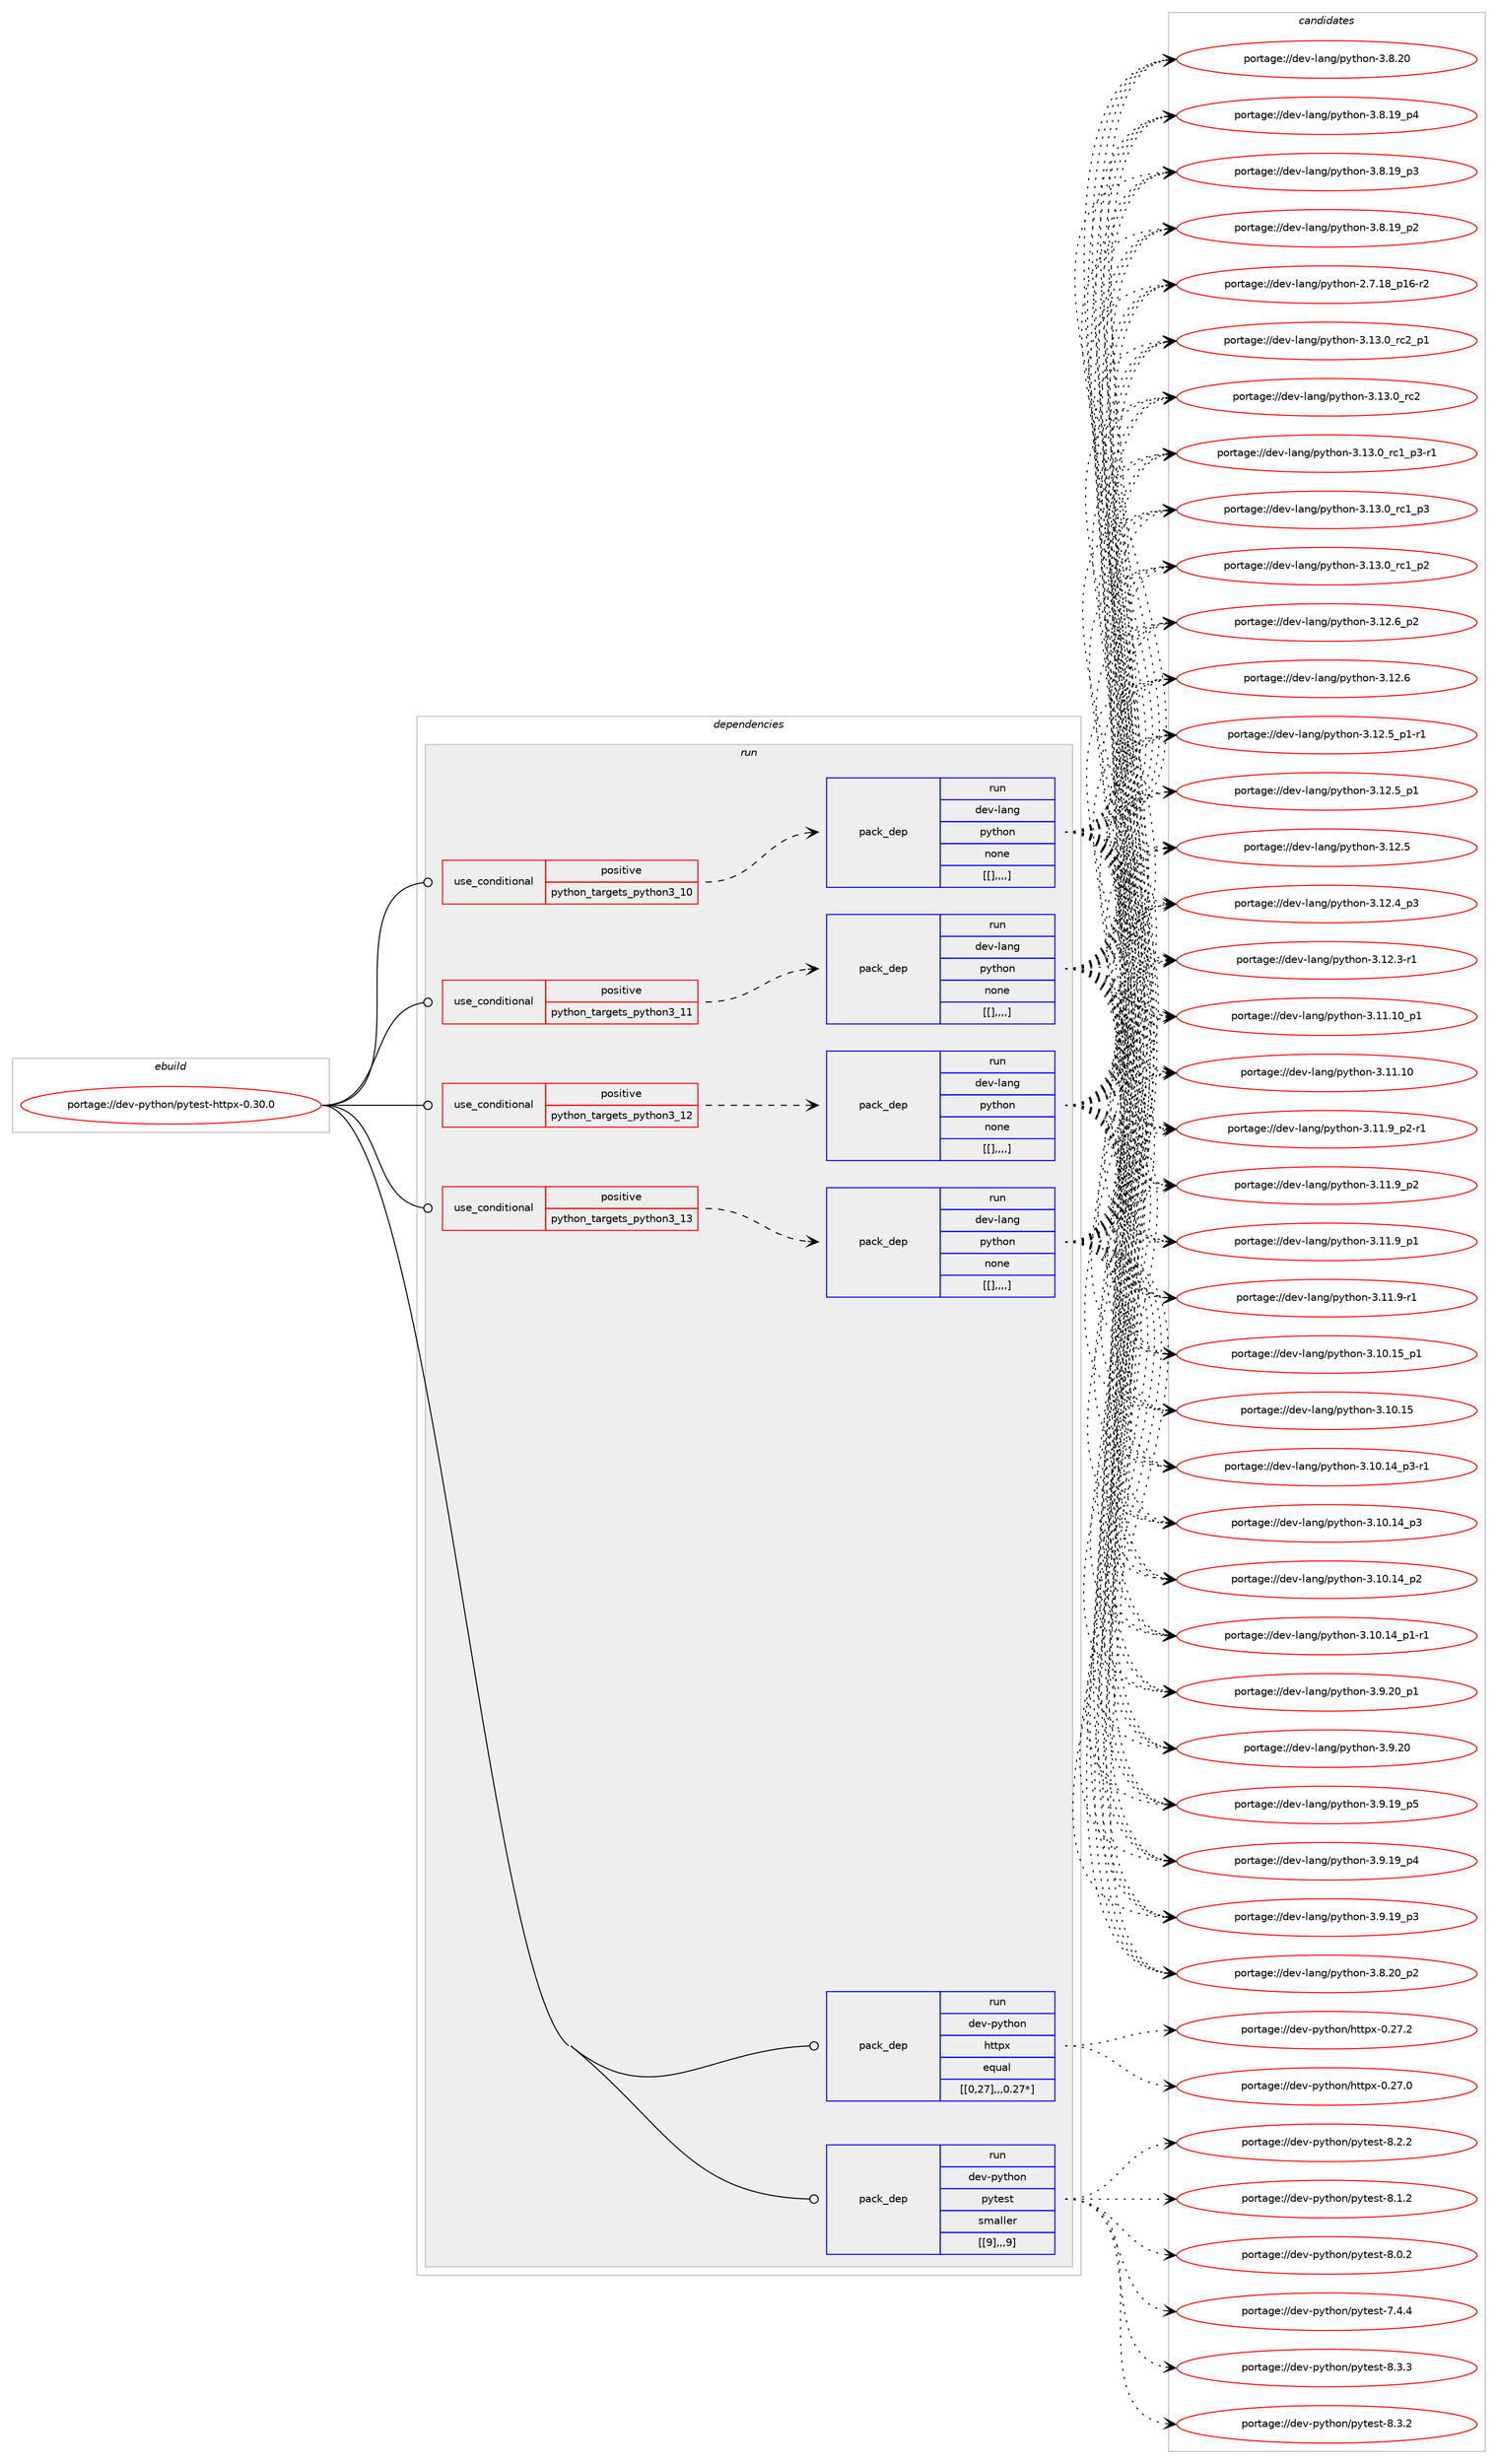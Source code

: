 digraph prolog {

# *************
# Graph options
# *************

newrank=true;
concentrate=true;
compound=true;
graph [rankdir=LR,fontname=Helvetica,fontsize=10,ranksep=1.5];#, ranksep=2.5, nodesep=0.2];
edge  [arrowhead=vee];
node  [fontname=Helvetica,fontsize=10];

# **********
# The ebuild
# **********

subgraph cluster_leftcol {
color=gray;
label=<<i>ebuild</i>>;
id [label="portage://dev-python/pytest-httpx-0.30.0", color=red, width=4, href="../dev-python/pytest-httpx-0.30.0.svg"];
}

# ****************
# The dependencies
# ****************

subgraph cluster_midcol {
color=gray;
label=<<i>dependencies</i>>;
subgraph cluster_compile {
fillcolor="#eeeeee";
style=filled;
label=<<i>compile</i>>;
}
subgraph cluster_compileandrun {
fillcolor="#eeeeee";
style=filled;
label=<<i>compile and run</i>>;
}
subgraph cluster_run {
fillcolor="#eeeeee";
style=filled;
label=<<i>run</i>>;
subgraph cond39571 {
dependency162167 [label=<<TABLE BORDER="0" CELLBORDER="1" CELLSPACING="0" CELLPADDING="4"><TR><TD ROWSPAN="3" CELLPADDING="10">use_conditional</TD></TR><TR><TD>positive</TD></TR><TR><TD>python_targets_python3_10</TD></TR></TABLE>>, shape=none, color=red];
subgraph pack121343 {
dependency162168 [label=<<TABLE BORDER="0" CELLBORDER="1" CELLSPACING="0" CELLPADDING="4" WIDTH="220"><TR><TD ROWSPAN="6" CELLPADDING="30">pack_dep</TD></TR><TR><TD WIDTH="110">run</TD></TR><TR><TD>dev-lang</TD></TR><TR><TD>python</TD></TR><TR><TD>none</TD></TR><TR><TD>[[],,,,]</TD></TR></TABLE>>, shape=none, color=blue];
}
dependency162167:e -> dependency162168:w [weight=20,style="dashed",arrowhead="vee"];
}
id:e -> dependency162167:w [weight=20,style="solid",arrowhead="odot"];
subgraph cond39572 {
dependency162169 [label=<<TABLE BORDER="0" CELLBORDER="1" CELLSPACING="0" CELLPADDING="4"><TR><TD ROWSPAN="3" CELLPADDING="10">use_conditional</TD></TR><TR><TD>positive</TD></TR><TR><TD>python_targets_python3_11</TD></TR></TABLE>>, shape=none, color=red];
subgraph pack121344 {
dependency162170 [label=<<TABLE BORDER="0" CELLBORDER="1" CELLSPACING="0" CELLPADDING="4" WIDTH="220"><TR><TD ROWSPAN="6" CELLPADDING="30">pack_dep</TD></TR><TR><TD WIDTH="110">run</TD></TR><TR><TD>dev-lang</TD></TR><TR><TD>python</TD></TR><TR><TD>none</TD></TR><TR><TD>[[],,,,]</TD></TR></TABLE>>, shape=none, color=blue];
}
dependency162169:e -> dependency162170:w [weight=20,style="dashed",arrowhead="vee"];
}
id:e -> dependency162169:w [weight=20,style="solid",arrowhead="odot"];
subgraph cond39573 {
dependency162171 [label=<<TABLE BORDER="0" CELLBORDER="1" CELLSPACING="0" CELLPADDING="4"><TR><TD ROWSPAN="3" CELLPADDING="10">use_conditional</TD></TR><TR><TD>positive</TD></TR><TR><TD>python_targets_python3_12</TD></TR></TABLE>>, shape=none, color=red];
subgraph pack121345 {
dependency162172 [label=<<TABLE BORDER="0" CELLBORDER="1" CELLSPACING="0" CELLPADDING="4" WIDTH="220"><TR><TD ROWSPAN="6" CELLPADDING="30">pack_dep</TD></TR><TR><TD WIDTH="110">run</TD></TR><TR><TD>dev-lang</TD></TR><TR><TD>python</TD></TR><TR><TD>none</TD></TR><TR><TD>[[],,,,]</TD></TR></TABLE>>, shape=none, color=blue];
}
dependency162171:e -> dependency162172:w [weight=20,style="dashed",arrowhead="vee"];
}
id:e -> dependency162171:w [weight=20,style="solid",arrowhead="odot"];
subgraph cond39574 {
dependency162173 [label=<<TABLE BORDER="0" CELLBORDER="1" CELLSPACING="0" CELLPADDING="4"><TR><TD ROWSPAN="3" CELLPADDING="10">use_conditional</TD></TR><TR><TD>positive</TD></TR><TR><TD>python_targets_python3_13</TD></TR></TABLE>>, shape=none, color=red];
subgraph pack121346 {
dependency162174 [label=<<TABLE BORDER="0" CELLBORDER="1" CELLSPACING="0" CELLPADDING="4" WIDTH="220"><TR><TD ROWSPAN="6" CELLPADDING="30">pack_dep</TD></TR><TR><TD WIDTH="110">run</TD></TR><TR><TD>dev-lang</TD></TR><TR><TD>python</TD></TR><TR><TD>none</TD></TR><TR><TD>[[],,,,]</TD></TR></TABLE>>, shape=none, color=blue];
}
dependency162173:e -> dependency162174:w [weight=20,style="dashed",arrowhead="vee"];
}
id:e -> dependency162173:w [weight=20,style="solid",arrowhead="odot"];
subgraph pack121347 {
dependency162175 [label=<<TABLE BORDER="0" CELLBORDER="1" CELLSPACING="0" CELLPADDING="4" WIDTH="220"><TR><TD ROWSPAN="6" CELLPADDING="30">pack_dep</TD></TR><TR><TD WIDTH="110">run</TD></TR><TR><TD>dev-python</TD></TR><TR><TD>httpx</TD></TR><TR><TD>equal</TD></TR><TR><TD>[[0,27],,,0.27*]</TD></TR></TABLE>>, shape=none, color=blue];
}
id:e -> dependency162175:w [weight=20,style="solid",arrowhead="odot"];
subgraph pack121348 {
dependency162176 [label=<<TABLE BORDER="0" CELLBORDER="1" CELLSPACING="0" CELLPADDING="4" WIDTH="220"><TR><TD ROWSPAN="6" CELLPADDING="30">pack_dep</TD></TR><TR><TD WIDTH="110">run</TD></TR><TR><TD>dev-python</TD></TR><TR><TD>pytest</TD></TR><TR><TD>smaller</TD></TR><TR><TD>[[9],,,9]</TD></TR></TABLE>>, shape=none, color=blue];
}
id:e -> dependency162176:w [weight=20,style="solid",arrowhead="odot"];
}
}

# **************
# The candidates
# **************

subgraph cluster_choices {
rank=same;
color=gray;
label=<<i>candidates</i>>;

subgraph choice121343 {
color=black;
nodesep=1;
choice100101118451089711010347112121116104111110455146495146489511499509511249 [label="portage://dev-lang/python-3.13.0_rc2_p1", color=red, width=4,href="../dev-lang/python-3.13.0_rc2_p1.svg"];
choice10010111845108971101034711212111610411111045514649514648951149950 [label="portage://dev-lang/python-3.13.0_rc2", color=red, width=4,href="../dev-lang/python-3.13.0_rc2.svg"];
choice1001011184510897110103471121211161041111104551464951464895114994995112514511449 [label="portage://dev-lang/python-3.13.0_rc1_p3-r1", color=red, width=4,href="../dev-lang/python-3.13.0_rc1_p3-r1.svg"];
choice100101118451089711010347112121116104111110455146495146489511499499511251 [label="portage://dev-lang/python-3.13.0_rc1_p3", color=red, width=4,href="../dev-lang/python-3.13.0_rc1_p3.svg"];
choice100101118451089711010347112121116104111110455146495146489511499499511250 [label="portage://dev-lang/python-3.13.0_rc1_p2", color=red, width=4,href="../dev-lang/python-3.13.0_rc1_p2.svg"];
choice100101118451089711010347112121116104111110455146495046549511250 [label="portage://dev-lang/python-3.12.6_p2", color=red, width=4,href="../dev-lang/python-3.12.6_p2.svg"];
choice10010111845108971101034711212111610411111045514649504654 [label="portage://dev-lang/python-3.12.6", color=red, width=4,href="../dev-lang/python-3.12.6.svg"];
choice1001011184510897110103471121211161041111104551464950465395112494511449 [label="portage://dev-lang/python-3.12.5_p1-r1", color=red, width=4,href="../dev-lang/python-3.12.5_p1-r1.svg"];
choice100101118451089711010347112121116104111110455146495046539511249 [label="portage://dev-lang/python-3.12.5_p1", color=red, width=4,href="../dev-lang/python-3.12.5_p1.svg"];
choice10010111845108971101034711212111610411111045514649504653 [label="portage://dev-lang/python-3.12.5", color=red, width=4,href="../dev-lang/python-3.12.5.svg"];
choice100101118451089711010347112121116104111110455146495046529511251 [label="portage://dev-lang/python-3.12.4_p3", color=red, width=4,href="../dev-lang/python-3.12.4_p3.svg"];
choice100101118451089711010347112121116104111110455146495046514511449 [label="portage://dev-lang/python-3.12.3-r1", color=red, width=4,href="../dev-lang/python-3.12.3-r1.svg"];
choice10010111845108971101034711212111610411111045514649494649489511249 [label="portage://dev-lang/python-3.11.10_p1", color=red, width=4,href="../dev-lang/python-3.11.10_p1.svg"];
choice1001011184510897110103471121211161041111104551464949464948 [label="portage://dev-lang/python-3.11.10", color=red, width=4,href="../dev-lang/python-3.11.10.svg"];
choice1001011184510897110103471121211161041111104551464949465795112504511449 [label="portage://dev-lang/python-3.11.9_p2-r1", color=red, width=4,href="../dev-lang/python-3.11.9_p2-r1.svg"];
choice100101118451089711010347112121116104111110455146494946579511250 [label="portage://dev-lang/python-3.11.9_p2", color=red, width=4,href="../dev-lang/python-3.11.9_p2.svg"];
choice100101118451089711010347112121116104111110455146494946579511249 [label="portage://dev-lang/python-3.11.9_p1", color=red, width=4,href="../dev-lang/python-3.11.9_p1.svg"];
choice100101118451089711010347112121116104111110455146494946574511449 [label="portage://dev-lang/python-3.11.9-r1", color=red, width=4,href="../dev-lang/python-3.11.9-r1.svg"];
choice10010111845108971101034711212111610411111045514649484649539511249 [label="portage://dev-lang/python-3.10.15_p1", color=red, width=4,href="../dev-lang/python-3.10.15_p1.svg"];
choice1001011184510897110103471121211161041111104551464948464953 [label="portage://dev-lang/python-3.10.15", color=red, width=4,href="../dev-lang/python-3.10.15.svg"];
choice100101118451089711010347112121116104111110455146494846495295112514511449 [label="portage://dev-lang/python-3.10.14_p3-r1", color=red, width=4,href="../dev-lang/python-3.10.14_p3-r1.svg"];
choice10010111845108971101034711212111610411111045514649484649529511251 [label="portage://dev-lang/python-3.10.14_p3", color=red, width=4,href="../dev-lang/python-3.10.14_p3.svg"];
choice10010111845108971101034711212111610411111045514649484649529511250 [label="portage://dev-lang/python-3.10.14_p2", color=red, width=4,href="../dev-lang/python-3.10.14_p2.svg"];
choice100101118451089711010347112121116104111110455146494846495295112494511449 [label="portage://dev-lang/python-3.10.14_p1-r1", color=red, width=4,href="../dev-lang/python-3.10.14_p1-r1.svg"];
choice100101118451089711010347112121116104111110455146574650489511249 [label="portage://dev-lang/python-3.9.20_p1", color=red, width=4,href="../dev-lang/python-3.9.20_p1.svg"];
choice10010111845108971101034711212111610411111045514657465048 [label="portage://dev-lang/python-3.9.20", color=red, width=4,href="../dev-lang/python-3.9.20.svg"];
choice100101118451089711010347112121116104111110455146574649579511253 [label="portage://dev-lang/python-3.9.19_p5", color=red, width=4,href="../dev-lang/python-3.9.19_p5.svg"];
choice100101118451089711010347112121116104111110455146574649579511252 [label="portage://dev-lang/python-3.9.19_p4", color=red, width=4,href="../dev-lang/python-3.9.19_p4.svg"];
choice100101118451089711010347112121116104111110455146574649579511251 [label="portage://dev-lang/python-3.9.19_p3", color=red, width=4,href="../dev-lang/python-3.9.19_p3.svg"];
choice100101118451089711010347112121116104111110455146564650489511250 [label="portage://dev-lang/python-3.8.20_p2", color=red, width=4,href="../dev-lang/python-3.8.20_p2.svg"];
choice10010111845108971101034711212111610411111045514656465048 [label="portage://dev-lang/python-3.8.20", color=red, width=4,href="../dev-lang/python-3.8.20.svg"];
choice100101118451089711010347112121116104111110455146564649579511252 [label="portage://dev-lang/python-3.8.19_p4", color=red, width=4,href="../dev-lang/python-3.8.19_p4.svg"];
choice100101118451089711010347112121116104111110455146564649579511251 [label="portage://dev-lang/python-3.8.19_p3", color=red, width=4,href="../dev-lang/python-3.8.19_p3.svg"];
choice100101118451089711010347112121116104111110455146564649579511250 [label="portage://dev-lang/python-3.8.19_p2", color=red, width=4,href="../dev-lang/python-3.8.19_p2.svg"];
choice100101118451089711010347112121116104111110455046554649569511249544511450 [label="portage://dev-lang/python-2.7.18_p16-r2", color=red, width=4,href="../dev-lang/python-2.7.18_p16-r2.svg"];
dependency162168:e -> choice100101118451089711010347112121116104111110455146495146489511499509511249:w [style=dotted,weight="100"];
dependency162168:e -> choice10010111845108971101034711212111610411111045514649514648951149950:w [style=dotted,weight="100"];
dependency162168:e -> choice1001011184510897110103471121211161041111104551464951464895114994995112514511449:w [style=dotted,weight="100"];
dependency162168:e -> choice100101118451089711010347112121116104111110455146495146489511499499511251:w [style=dotted,weight="100"];
dependency162168:e -> choice100101118451089711010347112121116104111110455146495146489511499499511250:w [style=dotted,weight="100"];
dependency162168:e -> choice100101118451089711010347112121116104111110455146495046549511250:w [style=dotted,weight="100"];
dependency162168:e -> choice10010111845108971101034711212111610411111045514649504654:w [style=dotted,weight="100"];
dependency162168:e -> choice1001011184510897110103471121211161041111104551464950465395112494511449:w [style=dotted,weight="100"];
dependency162168:e -> choice100101118451089711010347112121116104111110455146495046539511249:w [style=dotted,weight="100"];
dependency162168:e -> choice10010111845108971101034711212111610411111045514649504653:w [style=dotted,weight="100"];
dependency162168:e -> choice100101118451089711010347112121116104111110455146495046529511251:w [style=dotted,weight="100"];
dependency162168:e -> choice100101118451089711010347112121116104111110455146495046514511449:w [style=dotted,weight="100"];
dependency162168:e -> choice10010111845108971101034711212111610411111045514649494649489511249:w [style=dotted,weight="100"];
dependency162168:e -> choice1001011184510897110103471121211161041111104551464949464948:w [style=dotted,weight="100"];
dependency162168:e -> choice1001011184510897110103471121211161041111104551464949465795112504511449:w [style=dotted,weight="100"];
dependency162168:e -> choice100101118451089711010347112121116104111110455146494946579511250:w [style=dotted,weight="100"];
dependency162168:e -> choice100101118451089711010347112121116104111110455146494946579511249:w [style=dotted,weight="100"];
dependency162168:e -> choice100101118451089711010347112121116104111110455146494946574511449:w [style=dotted,weight="100"];
dependency162168:e -> choice10010111845108971101034711212111610411111045514649484649539511249:w [style=dotted,weight="100"];
dependency162168:e -> choice1001011184510897110103471121211161041111104551464948464953:w [style=dotted,weight="100"];
dependency162168:e -> choice100101118451089711010347112121116104111110455146494846495295112514511449:w [style=dotted,weight="100"];
dependency162168:e -> choice10010111845108971101034711212111610411111045514649484649529511251:w [style=dotted,weight="100"];
dependency162168:e -> choice10010111845108971101034711212111610411111045514649484649529511250:w [style=dotted,weight="100"];
dependency162168:e -> choice100101118451089711010347112121116104111110455146494846495295112494511449:w [style=dotted,weight="100"];
dependency162168:e -> choice100101118451089711010347112121116104111110455146574650489511249:w [style=dotted,weight="100"];
dependency162168:e -> choice10010111845108971101034711212111610411111045514657465048:w [style=dotted,weight="100"];
dependency162168:e -> choice100101118451089711010347112121116104111110455146574649579511253:w [style=dotted,weight="100"];
dependency162168:e -> choice100101118451089711010347112121116104111110455146574649579511252:w [style=dotted,weight="100"];
dependency162168:e -> choice100101118451089711010347112121116104111110455146574649579511251:w [style=dotted,weight="100"];
dependency162168:e -> choice100101118451089711010347112121116104111110455146564650489511250:w [style=dotted,weight="100"];
dependency162168:e -> choice10010111845108971101034711212111610411111045514656465048:w [style=dotted,weight="100"];
dependency162168:e -> choice100101118451089711010347112121116104111110455146564649579511252:w [style=dotted,weight="100"];
dependency162168:e -> choice100101118451089711010347112121116104111110455146564649579511251:w [style=dotted,weight="100"];
dependency162168:e -> choice100101118451089711010347112121116104111110455146564649579511250:w [style=dotted,weight="100"];
dependency162168:e -> choice100101118451089711010347112121116104111110455046554649569511249544511450:w [style=dotted,weight="100"];
}
subgraph choice121344 {
color=black;
nodesep=1;
choice100101118451089711010347112121116104111110455146495146489511499509511249 [label="portage://dev-lang/python-3.13.0_rc2_p1", color=red, width=4,href="../dev-lang/python-3.13.0_rc2_p1.svg"];
choice10010111845108971101034711212111610411111045514649514648951149950 [label="portage://dev-lang/python-3.13.0_rc2", color=red, width=4,href="../dev-lang/python-3.13.0_rc2.svg"];
choice1001011184510897110103471121211161041111104551464951464895114994995112514511449 [label="portage://dev-lang/python-3.13.0_rc1_p3-r1", color=red, width=4,href="../dev-lang/python-3.13.0_rc1_p3-r1.svg"];
choice100101118451089711010347112121116104111110455146495146489511499499511251 [label="portage://dev-lang/python-3.13.0_rc1_p3", color=red, width=4,href="../dev-lang/python-3.13.0_rc1_p3.svg"];
choice100101118451089711010347112121116104111110455146495146489511499499511250 [label="portage://dev-lang/python-3.13.0_rc1_p2", color=red, width=4,href="../dev-lang/python-3.13.0_rc1_p2.svg"];
choice100101118451089711010347112121116104111110455146495046549511250 [label="portage://dev-lang/python-3.12.6_p2", color=red, width=4,href="../dev-lang/python-3.12.6_p2.svg"];
choice10010111845108971101034711212111610411111045514649504654 [label="portage://dev-lang/python-3.12.6", color=red, width=4,href="../dev-lang/python-3.12.6.svg"];
choice1001011184510897110103471121211161041111104551464950465395112494511449 [label="portage://dev-lang/python-3.12.5_p1-r1", color=red, width=4,href="../dev-lang/python-3.12.5_p1-r1.svg"];
choice100101118451089711010347112121116104111110455146495046539511249 [label="portage://dev-lang/python-3.12.5_p1", color=red, width=4,href="../dev-lang/python-3.12.5_p1.svg"];
choice10010111845108971101034711212111610411111045514649504653 [label="portage://dev-lang/python-3.12.5", color=red, width=4,href="../dev-lang/python-3.12.5.svg"];
choice100101118451089711010347112121116104111110455146495046529511251 [label="portage://dev-lang/python-3.12.4_p3", color=red, width=4,href="../dev-lang/python-3.12.4_p3.svg"];
choice100101118451089711010347112121116104111110455146495046514511449 [label="portage://dev-lang/python-3.12.3-r1", color=red, width=4,href="../dev-lang/python-3.12.3-r1.svg"];
choice10010111845108971101034711212111610411111045514649494649489511249 [label="portage://dev-lang/python-3.11.10_p1", color=red, width=4,href="../dev-lang/python-3.11.10_p1.svg"];
choice1001011184510897110103471121211161041111104551464949464948 [label="portage://dev-lang/python-3.11.10", color=red, width=4,href="../dev-lang/python-3.11.10.svg"];
choice1001011184510897110103471121211161041111104551464949465795112504511449 [label="portage://dev-lang/python-3.11.9_p2-r1", color=red, width=4,href="../dev-lang/python-3.11.9_p2-r1.svg"];
choice100101118451089711010347112121116104111110455146494946579511250 [label="portage://dev-lang/python-3.11.9_p2", color=red, width=4,href="../dev-lang/python-3.11.9_p2.svg"];
choice100101118451089711010347112121116104111110455146494946579511249 [label="portage://dev-lang/python-3.11.9_p1", color=red, width=4,href="../dev-lang/python-3.11.9_p1.svg"];
choice100101118451089711010347112121116104111110455146494946574511449 [label="portage://dev-lang/python-3.11.9-r1", color=red, width=4,href="../dev-lang/python-3.11.9-r1.svg"];
choice10010111845108971101034711212111610411111045514649484649539511249 [label="portage://dev-lang/python-3.10.15_p1", color=red, width=4,href="../dev-lang/python-3.10.15_p1.svg"];
choice1001011184510897110103471121211161041111104551464948464953 [label="portage://dev-lang/python-3.10.15", color=red, width=4,href="../dev-lang/python-3.10.15.svg"];
choice100101118451089711010347112121116104111110455146494846495295112514511449 [label="portage://dev-lang/python-3.10.14_p3-r1", color=red, width=4,href="../dev-lang/python-3.10.14_p3-r1.svg"];
choice10010111845108971101034711212111610411111045514649484649529511251 [label="portage://dev-lang/python-3.10.14_p3", color=red, width=4,href="../dev-lang/python-3.10.14_p3.svg"];
choice10010111845108971101034711212111610411111045514649484649529511250 [label="portage://dev-lang/python-3.10.14_p2", color=red, width=4,href="../dev-lang/python-3.10.14_p2.svg"];
choice100101118451089711010347112121116104111110455146494846495295112494511449 [label="portage://dev-lang/python-3.10.14_p1-r1", color=red, width=4,href="../dev-lang/python-3.10.14_p1-r1.svg"];
choice100101118451089711010347112121116104111110455146574650489511249 [label="portage://dev-lang/python-3.9.20_p1", color=red, width=4,href="../dev-lang/python-3.9.20_p1.svg"];
choice10010111845108971101034711212111610411111045514657465048 [label="portage://dev-lang/python-3.9.20", color=red, width=4,href="../dev-lang/python-3.9.20.svg"];
choice100101118451089711010347112121116104111110455146574649579511253 [label="portage://dev-lang/python-3.9.19_p5", color=red, width=4,href="../dev-lang/python-3.9.19_p5.svg"];
choice100101118451089711010347112121116104111110455146574649579511252 [label="portage://dev-lang/python-3.9.19_p4", color=red, width=4,href="../dev-lang/python-3.9.19_p4.svg"];
choice100101118451089711010347112121116104111110455146574649579511251 [label="portage://dev-lang/python-3.9.19_p3", color=red, width=4,href="../dev-lang/python-3.9.19_p3.svg"];
choice100101118451089711010347112121116104111110455146564650489511250 [label="portage://dev-lang/python-3.8.20_p2", color=red, width=4,href="../dev-lang/python-3.8.20_p2.svg"];
choice10010111845108971101034711212111610411111045514656465048 [label="portage://dev-lang/python-3.8.20", color=red, width=4,href="../dev-lang/python-3.8.20.svg"];
choice100101118451089711010347112121116104111110455146564649579511252 [label="portage://dev-lang/python-3.8.19_p4", color=red, width=4,href="../dev-lang/python-3.8.19_p4.svg"];
choice100101118451089711010347112121116104111110455146564649579511251 [label="portage://dev-lang/python-3.8.19_p3", color=red, width=4,href="../dev-lang/python-3.8.19_p3.svg"];
choice100101118451089711010347112121116104111110455146564649579511250 [label="portage://dev-lang/python-3.8.19_p2", color=red, width=4,href="../dev-lang/python-3.8.19_p2.svg"];
choice100101118451089711010347112121116104111110455046554649569511249544511450 [label="portage://dev-lang/python-2.7.18_p16-r2", color=red, width=4,href="../dev-lang/python-2.7.18_p16-r2.svg"];
dependency162170:e -> choice100101118451089711010347112121116104111110455146495146489511499509511249:w [style=dotted,weight="100"];
dependency162170:e -> choice10010111845108971101034711212111610411111045514649514648951149950:w [style=dotted,weight="100"];
dependency162170:e -> choice1001011184510897110103471121211161041111104551464951464895114994995112514511449:w [style=dotted,weight="100"];
dependency162170:e -> choice100101118451089711010347112121116104111110455146495146489511499499511251:w [style=dotted,weight="100"];
dependency162170:e -> choice100101118451089711010347112121116104111110455146495146489511499499511250:w [style=dotted,weight="100"];
dependency162170:e -> choice100101118451089711010347112121116104111110455146495046549511250:w [style=dotted,weight="100"];
dependency162170:e -> choice10010111845108971101034711212111610411111045514649504654:w [style=dotted,weight="100"];
dependency162170:e -> choice1001011184510897110103471121211161041111104551464950465395112494511449:w [style=dotted,weight="100"];
dependency162170:e -> choice100101118451089711010347112121116104111110455146495046539511249:w [style=dotted,weight="100"];
dependency162170:e -> choice10010111845108971101034711212111610411111045514649504653:w [style=dotted,weight="100"];
dependency162170:e -> choice100101118451089711010347112121116104111110455146495046529511251:w [style=dotted,weight="100"];
dependency162170:e -> choice100101118451089711010347112121116104111110455146495046514511449:w [style=dotted,weight="100"];
dependency162170:e -> choice10010111845108971101034711212111610411111045514649494649489511249:w [style=dotted,weight="100"];
dependency162170:e -> choice1001011184510897110103471121211161041111104551464949464948:w [style=dotted,weight="100"];
dependency162170:e -> choice1001011184510897110103471121211161041111104551464949465795112504511449:w [style=dotted,weight="100"];
dependency162170:e -> choice100101118451089711010347112121116104111110455146494946579511250:w [style=dotted,weight="100"];
dependency162170:e -> choice100101118451089711010347112121116104111110455146494946579511249:w [style=dotted,weight="100"];
dependency162170:e -> choice100101118451089711010347112121116104111110455146494946574511449:w [style=dotted,weight="100"];
dependency162170:e -> choice10010111845108971101034711212111610411111045514649484649539511249:w [style=dotted,weight="100"];
dependency162170:e -> choice1001011184510897110103471121211161041111104551464948464953:w [style=dotted,weight="100"];
dependency162170:e -> choice100101118451089711010347112121116104111110455146494846495295112514511449:w [style=dotted,weight="100"];
dependency162170:e -> choice10010111845108971101034711212111610411111045514649484649529511251:w [style=dotted,weight="100"];
dependency162170:e -> choice10010111845108971101034711212111610411111045514649484649529511250:w [style=dotted,weight="100"];
dependency162170:e -> choice100101118451089711010347112121116104111110455146494846495295112494511449:w [style=dotted,weight="100"];
dependency162170:e -> choice100101118451089711010347112121116104111110455146574650489511249:w [style=dotted,weight="100"];
dependency162170:e -> choice10010111845108971101034711212111610411111045514657465048:w [style=dotted,weight="100"];
dependency162170:e -> choice100101118451089711010347112121116104111110455146574649579511253:w [style=dotted,weight="100"];
dependency162170:e -> choice100101118451089711010347112121116104111110455146574649579511252:w [style=dotted,weight="100"];
dependency162170:e -> choice100101118451089711010347112121116104111110455146574649579511251:w [style=dotted,weight="100"];
dependency162170:e -> choice100101118451089711010347112121116104111110455146564650489511250:w [style=dotted,weight="100"];
dependency162170:e -> choice10010111845108971101034711212111610411111045514656465048:w [style=dotted,weight="100"];
dependency162170:e -> choice100101118451089711010347112121116104111110455146564649579511252:w [style=dotted,weight="100"];
dependency162170:e -> choice100101118451089711010347112121116104111110455146564649579511251:w [style=dotted,weight="100"];
dependency162170:e -> choice100101118451089711010347112121116104111110455146564649579511250:w [style=dotted,weight="100"];
dependency162170:e -> choice100101118451089711010347112121116104111110455046554649569511249544511450:w [style=dotted,weight="100"];
}
subgraph choice121345 {
color=black;
nodesep=1;
choice100101118451089711010347112121116104111110455146495146489511499509511249 [label="portage://dev-lang/python-3.13.0_rc2_p1", color=red, width=4,href="../dev-lang/python-3.13.0_rc2_p1.svg"];
choice10010111845108971101034711212111610411111045514649514648951149950 [label="portage://dev-lang/python-3.13.0_rc2", color=red, width=4,href="../dev-lang/python-3.13.0_rc2.svg"];
choice1001011184510897110103471121211161041111104551464951464895114994995112514511449 [label="portage://dev-lang/python-3.13.0_rc1_p3-r1", color=red, width=4,href="../dev-lang/python-3.13.0_rc1_p3-r1.svg"];
choice100101118451089711010347112121116104111110455146495146489511499499511251 [label="portage://dev-lang/python-3.13.0_rc1_p3", color=red, width=4,href="../dev-lang/python-3.13.0_rc1_p3.svg"];
choice100101118451089711010347112121116104111110455146495146489511499499511250 [label="portage://dev-lang/python-3.13.0_rc1_p2", color=red, width=4,href="../dev-lang/python-3.13.0_rc1_p2.svg"];
choice100101118451089711010347112121116104111110455146495046549511250 [label="portage://dev-lang/python-3.12.6_p2", color=red, width=4,href="../dev-lang/python-3.12.6_p2.svg"];
choice10010111845108971101034711212111610411111045514649504654 [label="portage://dev-lang/python-3.12.6", color=red, width=4,href="../dev-lang/python-3.12.6.svg"];
choice1001011184510897110103471121211161041111104551464950465395112494511449 [label="portage://dev-lang/python-3.12.5_p1-r1", color=red, width=4,href="../dev-lang/python-3.12.5_p1-r1.svg"];
choice100101118451089711010347112121116104111110455146495046539511249 [label="portage://dev-lang/python-3.12.5_p1", color=red, width=4,href="../dev-lang/python-3.12.5_p1.svg"];
choice10010111845108971101034711212111610411111045514649504653 [label="portage://dev-lang/python-3.12.5", color=red, width=4,href="../dev-lang/python-3.12.5.svg"];
choice100101118451089711010347112121116104111110455146495046529511251 [label="portage://dev-lang/python-3.12.4_p3", color=red, width=4,href="../dev-lang/python-3.12.4_p3.svg"];
choice100101118451089711010347112121116104111110455146495046514511449 [label="portage://dev-lang/python-3.12.3-r1", color=red, width=4,href="../dev-lang/python-3.12.3-r1.svg"];
choice10010111845108971101034711212111610411111045514649494649489511249 [label="portage://dev-lang/python-3.11.10_p1", color=red, width=4,href="../dev-lang/python-3.11.10_p1.svg"];
choice1001011184510897110103471121211161041111104551464949464948 [label="portage://dev-lang/python-3.11.10", color=red, width=4,href="../dev-lang/python-3.11.10.svg"];
choice1001011184510897110103471121211161041111104551464949465795112504511449 [label="portage://dev-lang/python-3.11.9_p2-r1", color=red, width=4,href="../dev-lang/python-3.11.9_p2-r1.svg"];
choice100101118451089711010347112121116104111110455146494946579511250 [label="portage://dev-lang/python-3.11.9_p2", color=red, width=4,href="../dev-lang/python-3.11.9_p2.svg"];
choice100101118451089711010347112121116104111110455146494946579511249 [label="portage://dev-lang/python-3.11.9_p1", color=red, width=4,href="../dev-lang/python-3.11.9_p1.svg"];
choice100101118451089711010347112121116104111110455146494946574511449 [label="portage://dev-lang/python-3.11.9-r1", color=red, width=4,href="../dev-lang/python-3.11.9-r1.svg"];
choice10010111845108971101034711212111610411111045514649484649539511249 [label="portage://dev-lang/python-3.10.15_p1", color=red, width=4,href="../dev-lang/python-3.10.15_p1.svg"];
choice1001011184510897110103471121211161041111104551464948464953 [label="portage://dev-lang/python-3.10.15", color=red, width=4,href="../dev-lang/python-3.10.15.svg"];
choice100101118451089711010347112121116104111110455146494846495295112514511449 [label="portage://dev-lang/python-3.10.14_p3-r1", color=red, width=4,href="../dev-lang/python-3.10.14_p3-r1.svg"];
choice10010111845108971101034711212111610411111045514649484649529511251 [label="portage://dev-lang/python-3.10.14_p3", color=red, width=4,href="../dev-lang/python-3.10.14_p3.svg"];
choice10010111845108971101034711212111610411111045514649484649529511250 [label="portage://dev-lang/python-3.10.14_p2", color=red, width=4,href="../dev-lang/python-3.10.14_p2.svg"];
choice100101118451089711010347112121116104111110455146494846495295112494511449 [label="portage://dev-lang/python-3.10.14_p1-r1", color=red, width=4,href="../dev-lang/python-3.10.14_p1-r1.svg"];
choice100101118451089711010347112121116104111110455146574650489511249 [label="portage://dev-lang/python-3.9.20_p1", color=red, width=4,href="../dev-lang/python-3.9.20_p1.svg"];
choice10010111845108971101034711212111610411111045514657465048 [label="portage://dev-lang/python-3.9.20", color=red, width=4,href="../dev-lang/python-3.9.20.svg"];
choice100101118451089711010347112121116104111110455146574649579511253 [label="portage://dev-lang/python-3.9.19_p5", color=red, width=4,href="../dev-lang/python-3.9.19_p5.svg"];
choice100101118451089711010347112121116104111110455146574649579511252 [label="portage://dev-lang/python-3.9.19_p4", color=red, width=4,href="../dev-lang/python-3.9.19_p4.svg"];
choice100101118451089711010347112121116104111110455146574649579511251 [label="portage://dev-lang/python-3.9.19_p3", color=red, width=4,href="../dev-lang/python-3.9.19_p3.svg"];
choice100101118451089711010347112121116104111110455146564650489511250 [label="portage://dev-lang/python-3.8.20_p2", color=red, width=4,href="../dev-lang/python-3.8.20_p2.svg"];
choice10010111845108971101034711212111610411111045514656465048 [label="portage://dev-lang/python-3.8.20", color=red, width=4,href="../dev-lang/python-3.8.20.svg"];
choice100101118451089711010347112121116104111110455146564649579511252 [label="portage://dev-lang/python-3.8.19_p4", color=red, width=4,href="../dev-lang/python-3.8.19_p4.svg"];
choice100101118451089711010347112121116104111110455146564649579511251 [label="portage://dev-lang/python-3.8.19_p3", color=red, width=4,href="../dev-lang/python-3.8.19_p3.svg"];
choice100101118451089711010347112121116104111110455146564649579511250 [label="portage://dev-lang/python-3.8.19_p2", color=red, width=4,href="../dev-lang/python-3.8.19_p2.svg"];
choice100101118451089711010347112121116104111110455046554649569511249544511450 [label="portage://dev-lang/python-2.7.18_p16-r2", color=red, width=4,href="../dev-lang/python-2.7.18_p16-r2.svg"];
dependency162172:e -> choice100101118451089711010347112121116104111110455146495146489511499509511249:w [style=dotted,weight="100"];
dependency162172:e -> choice10010111845108971101034711212111610411111045514649514648951149950:w [style=dotted,weight="100"];
dependency162172:e -> choice1001011184510897110103471121211161041111104551464951464895114994995112514511449:w [style=dotted,weight="100"];
dependency162172:e -> choice100101118451089711010347112121116104111110455146495146489511499499511251:w [style=dotted,weight="100"];
dependency162172:e -> choice100101118451089711010347112121116104111110455146495146489511499499511250:w [style=dotted,weight="100"];
dependency162172:e -> choice100101118451089711010347112121116104111110455146495046549511250:w [style=dotted,weight="100"];
dependency162172:e -> choice10010111845108971101034711212111610411111045514649504654:w [style=dotted,weight="100"];
dependency162172:e -> choice1001011184510897110103471121211161041111104551464950465395112494511449:w [style=dotted,weight="100"];
dependency162172:e -> choice100101118451089711010347112121116104111110455146495046539511249:w [style=dotted,weight="100"];
dependency162172:e -> choice10010111845108971101034711212111610411111045514649504653:w [style=dotted,weight="100"];
dependency162172:e -> choice100101118451089711010347112121116104111110455146495046529511251:w [style=dotted,weight="100"];
dependency162172:e -> choice100101118451089711010347112121116104111110455146495046514511449:w [style=dotted,weight="100"];
dependency162172:e -> choice10010111845108971101034711212111610411111045514649494649489511249:w [style=dotted,weight="100"];
dependency162172:e -> choice1001011184510897110103471121211161041111104551464949464948:w [style=dotted,weight="100"];
dependency162172:e -> choice1001011184510897110103471121211161041111104551464949465795112504511449:w [style=dotted,weight="100"];
dependency162172:e -> choice100101118451089711010347112121116104111110455146494946579511250:w [style=dotted,weight="100"];
dependency162172:e -> choice100101118451089711010347112121116104111110455146494946579511249:w [style=dotted,weight="100"];
dependency162172:e -> choice100101118451089711010347112121116104111110455146494946574511449:w [style=dotted,weight="100"];
dependency162172:e -> choice10010111845108971101034711212111610411111045514649484649539511249:w [style=dotted,weight="100"];
dependency162172:e -> choice1001011184510897110103471121211161041111104551464948464953:w [style=dotted,weight="100"];
dependency162172:e -> choice100101118451089711010347112121116104111110455146494846495295112514511449:w [style=dotted,weight="100"];
dependency162172:e -> choice10010111845108971101034711212111610411111045514649484649529511251:w [style=dotted,weight="100"];
dependency162172:e -> choice10010111845108971101034711212111610411111045514649484649529511250:w [style=dotted,weight="100"];
dependency162172:e -> choice100101118451089711010347112121116104111110455146494846495295112494511449:w [style=dotted,weight="100"];
dependency162172:e -> choice100101118451089711010347112121116104111110455146574650489511249:w [style=dotted,weight="100"];
dependency162172:e -> choice10010111845108971101034711212111610411111045514657465048:w [style=dotted,weight="100"];
dependency162172:e -> choice100101118451089711010347112121116104111110455146574649579511253:w [style=dotted,weight="100"];
dependency162172:e -> choice100101118451089711010347112121116104111110455146574649579511252:w [style=dotted,weight="100"];
dependency162172:e -> choice100101118451089711010347112121116104111110455146574649579511251:w [style=dotted,weight="100"];
dependency162172:e -> choice100101118451089711010347112121116104111110455146564650489511250:w [style=dotted,weight="100"];
dependency162172:e -> choice10010111845108971101034711212111610411111045514656465048:w [style=dotted,weight="100"];
dependency162172:e -> choice100101118451089711010347112121116104111110455146564649579511252:w [style=dotted,weight="100"];
dependency162172:e -> choice100101118451089711010347112121116104111110455146564649579511251:w [style=dotted,weight="100"];
dependency162172:e -> choice100101118451089711010347112121116104111110455146564649579511250:w [style=dotted,weight="100"];
dependency162172:e -> choice100101118451089711010347112121116104111110455046554649569511249544511450:w [style=dotted,weight="100"];
}
subgraph choice121346 {
color=black;
nodesep=1;
choice100101118451089711010347112121116104111110455146495146489511499509511249 [label="portage://dev-lang/python-3.13.0_rc2_p1", color=red, width=4,href="../dev-lang/python-3.13.0_rc2_p1.svg"];
choice10010111845108971101034711212111610411111045514649514648951149950 [label="portage://dev-lang/python-3.13.0_rc2", color=red, width=4,href="../dev-lang/python-3.13.0_rc2.svg"];
choice1001011184510897110103471121211161041111104551464951464895114994995112514511449 [label="portage://dev-lang/python-3.13.0_rc1_p3-r1", color=red, width=4,href="../dev-lang/python-3.13.0_rc1_p3-r1.svg"];
choice100101118451089711010347112121116104111110455146495146489511499499511251 [label="portage://dev-lang/python-3.13.0_rc1_p3", color=red, width=4,href="../dev-lang/python-3.13.0_rc1_p3.svg"];
choice100101118451089711010347112121116104111110455146495146489511499499511250 [label="portage://dev-lang/python-3.13.0_rc1_p2", color=red, width=4,href="../dev-lang/python-3.13.0_rc1_p2.svg"];
choice100101118451089711010347112121116104111110455146495046549511250 [label="portage://dev-lang/python-3.12.6_p2", color=red, width=4,href="../dev-lang/python-3.12.6_p2.svg"];
choice10010111845108971101034711212111610411111045514649504654 [label="portage://dev-lang/python-3.12.6", color=red, width=4,href="../dev-lang/python-3.12.6.svg"];
choice1001011184510897110103471121211161041111104551464950465395112494511449 [label="portage://dev-lang/python-3.12.5_p1-r1", color=red, width=4,href="../dev-lang/python-3.12.5_p1-r1.svg"];
choice100101118451089711010347112121116104111110455146495046539511249 [label="portage://dev-lang/python-3.12.5_p1", color=red, width=4,href="../dev-lang/python-3.12.5_p1.svg"];
choice10010111845108971101034711212111610411111045514649504653 [label="portage://dev-lang/python-3.12.5", color=red, width=4,href="../dev-lang/python-3.12.5.svg"];
choice100101118451089711010347112121116104111110455146495046529511251 [label="portage://dev-lang/python-3.12.4_p3", color=red, width=4,href="../dev-lang/python-3.12.4_p3.svg"];
choice100101118451089711010347112121116104111110455146495046514511449 [label="portage://dev-lang/python-3.12.3-r1", color=red, width=4,href="../dev-lang/python-3.12.3-r1.svg"];
choice10010111845108971101034711212111610411111045514649494649489511249 [label="portage://dev-lang/python-3.11.10_p1", color=red, width=4,href="../dev-lang/python-3.11.10_p1.svg"];
choice1001011184510897110103471121211161041111104551464949464948 [label="portage://dev-lang/python-3.11.10", color=red, width=4,href="../dev-lang/python-3.11.10.svg"];
choice1001011184510897110103471121211161041111104551464949465795112504511449 [label="portage://dev-lang/python-3.11.9_p2-r1", color=red, width=4,href="../dev-lang/python-3.11.9_p2-r1.svg"];
choice100101118451089711010347112121116104111110455146494946579511250 [label="portage://dev-lang/python-3.11.9_p2", color=red, width=4,href="../dev-lang/python-3.11.9_p2.svg"];
choice100101118451089711010347112121116104111110455146494946579511249 [label="portage://dev-lang/python-3.11.9_p1", color=red, width=4,href="../dev-lang/python-3.11.9_p1.svg"];
choice100101118451089711010347112121116104111110455146494946574511449 [label="portage://dev-lang/python-3.11.9-r1", color=red, width=4,href="../dev-lang/python-3.11.9-r1.svg"];
choice10010111845108971101034711212111610411111045514649484649539511249 [label="portage://dev-lang/python-3.10.15_p1", color=red, width=4,href="../dev-lang/python-3.10.15_p1.svg"];
choice1001011184510897110103471121211161041111104551464948464953 [label="portage://dev-lang/python-3.10.15", color=red, width=4,href="../dev-lang/python-3.10.15.svg"];
choice100101118451089711010347112121116104111110455146494846495295112514511449 [label="portage://dev-lang/python-3.10.14_p3-r1", color=red, width=4,href="../dev-lang/python-3.10.14_p3-r1.svg"];
choice10010111845108971101034711212111610411111045514649484649529511251 [label="portage://dev-lang/python-3.10.14_p3", color=red, width=4,href="../dev-lang/python-3.10.14_p3.svg"];
choice10010111845108971101034711212111610411111045514649484649529511250 [label="portage://dev-lang/python-3.10.14_p2", color=red, width=4,href="../dev-lang/python-3.10.14_p2.svg"];
choice100101118451089711010347112121116104111110455146494846495295112494511449 [label="portage://dev-lang/python-3.10.14_p1-r1", color=red, width=4,href="../dev-lang/python-3.10.14_p1-r1.svg"];
choice100101118451089711010347112121116104111110455146574650489511249 [label="portage://dev-lang/python-3.9.20_p1", color=red, width=4,href="../dev-lang/python-3.9.20_p1.svg"];
choice10010111845108971101034711212111610411111045514657465048 [label="portage://dev-lang/python-3.9.20", color=red, width=4,href="../dev-lang/python-3.9.20.svg"];
choice100101118451089711010347112121116104111110455146574649579511253 [label="portage://dev-lang/python-3.9.19_p5", color=red, width=4,href="../dev-lang/python-3.9.19_p5.svg"];
choice100101118451089711010347112121116104111110455146574649579511252 [label="portage://dev-lang/python-3.9.19_p4", color=red, width=4,href="../dev-lang/python-3.9.19_p4.svg"];
choice100101118451089711010347112121116104111110455146574649579511251 [label="portage://dev-lang/python-3.9.19_p3", color=red, width=4,href="../dev-lang/python-3.9.19_p3.svg"];
choice100101118451089711010347112121116104111110455146564650489511250 [label="portage://dev-lang/python-3.8.20_p2", color=red, width=4,href="../dev-lang/python-3.8.20_p2.svg"];
choice10010111845108971101034711212111610411111045514656465048 [label="portage://dev-lang/python-3.8.20", color=red, width=4,href="../dev-lang/python-3.8.20.svg"];
choice100101118451089711010347112121116104111110455146564649579511252 [label="portage://dev-lang/python-3.8.19_p4", color=red, width=4,href="../dev-lang/python-3.8.19_p4.svg"];
choice100101118451089711010347112121116104111110455146564649579511251 [label="portage://dev-lang/python-3.8.19_p3", color=red, width=4,href="../dev-lang/python-3.8.19_p3.svg"];
choice100101118451089711010347112121116104111110455146564649579511250 [label="portage://dev-lang/python-3.8.19_p2", color=red, width=4,href="../dev-lang/python-3.8.19_p2.svg"];
choice100101118451089711010347112121116104111110455046554649569511249544511450 [label="portage://dev-lang/python-2.7.18_p16-r2", color=red, width=4,href="../dev-lang/python-2.7.18_p16-r2.svg"];
dependency162174:e -> choice100101118451089711010347112121116104111110455146495146489511499509511249:w [style=dotted,weight="100"];
dependency162174:e -> choice10010111845108971101034711212111610411111045514649514648951149950:w [style=dotted,weight="100"];
dependency162174:e -> choice1001011184510897110103471121211161041111104551464951464895114994995112514511449:w [style=dotted,weight="100"];
dependency162174:e -> choice100101118451089711010347112121116104111110455146495146489511499499511251:w [style=dotted,weight="100"];
dependency162174:e -> choice100101118451089711010347112121116104111110455146495146489511499499511250:w [style=dotted,weight="100"];
dependency162174:e -> choice100101118451089711010347112121116104111110455146495046549511250:w [style=dotted,weight="100"];
dependency162174:e -> choice10010111845108971101034711212111610411111045514649504654:w [style=dotted,weight="100"];
dependency162174:e -> choice1001011184510897110103471121211161041111104551464950465395112494511449:w [style=dotted,weight="100"];
dependency162174:e -> choice100101118451089711010347112121116104111110455146495046539511249:w [style=dotted,weight="100"];
dependency162174:e -> choice10010111845108971101034711212111610411111045514649504653:w [style=dotted,weight="100"];
dependency162174:e -> choice100101118451089711010347112121116104111110455146495046529511251:w [style=dotted,weight="100"];
dependency162174:e -> choice100101118451089711010347112121116104111110455146495046514511449:w [style=dotted,weight="100"];
dependency162174:e -> choice10010111845108971101034711212111610411111045514649494649489511249:w [style=dotted,weight="100"];
dependency162174:e -> choice1001011184510897110103471121211161041111104551464949464948:w [style=dotted,weight="100"];
dependency162174:e -> choice1001011184510897110103471121211161041111104551464949465795112504511449:w [style=dotted,weight="100"];
dependency162174:e -> choice100101118451089711010347112121116104111110455146494946579511250:w [style=dotted,weight="100"];
dependency162174:e -> choice100101118451089711010347112121116104111110455146494946579511249:w [style=dotted,weight="100"];
dependency162174:e -> choice100101118451089711010347112121116104111110455146494946574511449:w [style=dotted,weight="100"];
dependency162174:e -> choice10010111845108971101034711212111610411111045514649484649539511249:w [style=dotted,weight="100"];
dependency162174:e -> choice1001011184510897110103471121211161041111104551464948464953:w [style=dotted,weight="100"];
dependency162174:e -> choice100101118451089711010347112121116104111110455146494846495295112514511449:w [style=dotted,weight="100"];
dependency162174:e -> choice10010111845108971101034711212111610411111045514649484649529511251:w [style=dotted,weight="100"];
dependency162174:e -> choice10010111845108971101034711212111610411111045514649484649529511250:w [style=dotted,weight="100"];
dependency162174:e -> choice100101118451089711010347112121116104111110455146494846495295112494511449:w [style=dotted,weight="100"];
dependency162174:e -> choice100101118451089711010347112121116104111110455146574650489511249:w [style=dotted,weight="100"];
dependency162174:e -> choice10010111845108971101034711212111610411111045514657465048:w [style=dotted,weight="100"];
dependency162174:e -> choice100101118451089711010347112121116104111110455146574649579511253:w [style=dotted,weight="100"];
dependency162174:e -> choice100101118451089711010347112121116104111110455146574649579511252:w [style=dotted,weight="100"];
dependency162174:e -> choice100101118451089711010347112121116104111110455146574649579511251:w [style=dotted,weight="100"];
dependency162174:e -> choice100101118451089711010347112121116104111110455146564650489511250:w [style=dotted,weight="100"];
dependency162174:e -> choice10010111845108971101034711212111610411111045514656465048:w [style=dotted,weight="100"];
dependency162174:e -> choice100101118451089711010347112121116104111110455146564649579511252:w [style=dotted,weight="100"];
dependency162174:e -> choice100101118451089711010347112121116104111110455146564649579511251:w [style=dotted,weight="100"];
dependency162174:e -> choice100101118451089711010347112121116104111110455146564649579511250:w [style=dotted,weight="100"];
dependency162174:e -> choice100101118451089711010347112121116104111110455046554649569511249544511450:w [style=dotted,weight="100"];
}
subgraph choice121347 {
color=black;
nodesep=1;
choice100101118451121211161041111104710411611611212045484650554650 [label="portage://dev-python/httpx-0.27.2", color=red, width=4,href="../dev-python/httpx-0.27.2.svg"];
choice100101118451121211161041111104710411611611212045484650554648 [label="portage://dev-python/httpx-0.27.0", color=red, width=4,href="../dev-python/httpx-0.27.0.svg"];
dependency162175:e -> choice100101118451121211161041111104710411611611212045484650554650:w [style=dotted,weight="100"];
dependency162175:e -> choice100101118451121211161041111104710411611611212045484650554648:w [style=dotted,weight="100"];
}
subgraph choice121348 {
color=black;
nodesep=1;
choice1001011184511212111610411111047112121116101115116455646514651 [label="portage://dev-python/pytest-8.3.3", color=red, width=4,href="../dev-python/pytest-8.3.3.svg"];
choice1001011184511212111610411111047112121116101115116455646514650 [label="portage://dev-python/pytest-8.3.2", color=red, width=4,href="../dev-python/pytest-8.3.2.svg"];
choice1001011184511212111610411111047112121116101115116455646504650 [label="portage://dev-python/pytest-8.2.2", color=red, width=4,href="../dev-python/pytest-8.2.2.svg"];
choice1001011184511212111610411111047112121116101115116455646494650 [label="portage://dev-python/pytest-8.1.2", color=red, width=4,href="../dev-python/pytest-8.1.2.svg"];
choice1001011184511212111610411111047112121116101115116455646484650 [label="portage://dev-python/pytest-8.0.2", color=red, width=4,href="../dev-python/pytest-8.0.2.svg"];
choice1001011184511212111610411111047112121116101115116455546524652 [label="portage://dev-python/pytest-7.4.4", color=red, width=4,href="../dev-python/pytest-7.4.4.svg"];
dependency162176:e -> choice1001011184511212111610411111047112121116101115116455646514651:w [style=dotted,weight="100"];
dependency162176:e -> choice1001011184511212111610411111047112121116101115116455646514650:w [style=dotted,weight="100"];
dependency162176:e -> choice1001011184511212111610411111047112121116101115116455646504650:w [style=dotted,weight="100"];
dependency162176:e -> choice1001011184511212111610411111047112121116101115116455646494650:w [style=dotted,weight="100"];
dependency162176:e -> choice1001011184511212111610411111047112121116101115116455646484650:w [style=dotted,weight="100"];
dependency162176:e -> choice1001011184511212111610411111047112121116101115116455546524652:w [style=dotted,weight="100"];
}
}

}
